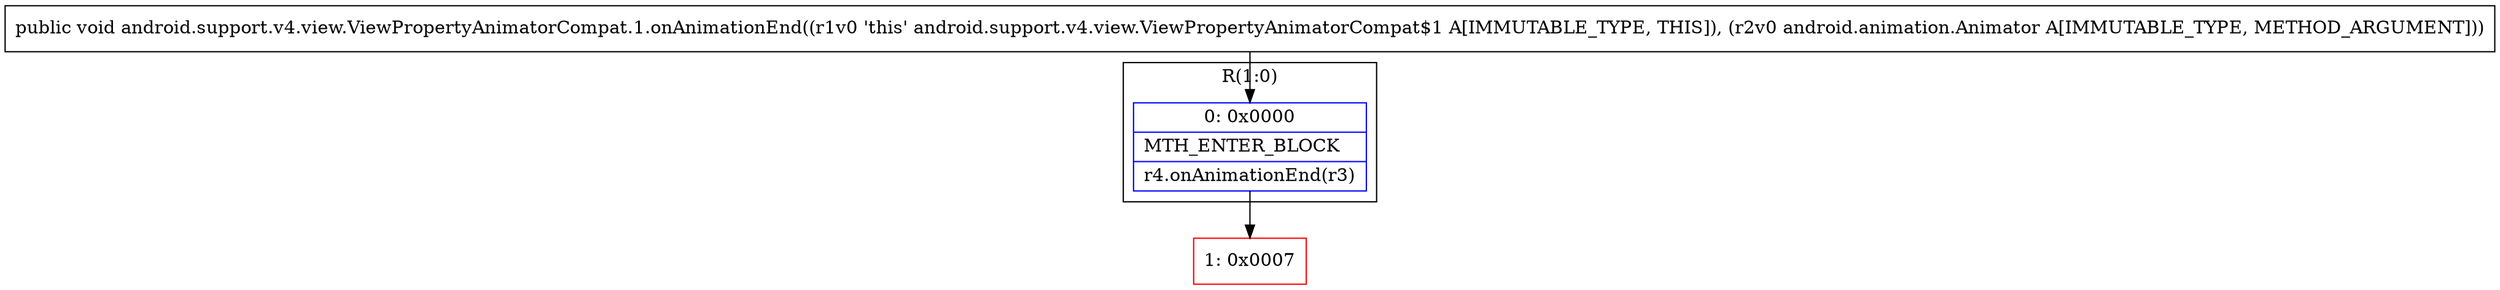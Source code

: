 digraph "CFG forandroid.support.v4.view.ViewPropertyAnimatorCompat.1.onAnimationEnd(Landroid\/animation\/Animator;)V" {
subgraph cluster_Region_1164758246 {
label = "R(1:0)";
node [shape=record,color=blue];
Node_0 [shape=record,label="{0\:\ 0x0000|MTH_ENTER_BLOCK\l|r4.onAnimationEnd(r3)\l}"];
}
Node_1 [shape=record,color=red,label="{1\:\ 0x0007}"];
MethodNode[shape=record,label="{public void android.support.v4.view.ViewPropertyAnimatorCompat.1.onAnimationEnd((r1v0 'this' android.support.v4.view.ViewPropertyAnimatorCompat$1 A[IMMUTABLE_TYPE, THIS]), (r2v0 android.animation.Animator A[IMMUTABLE_TYPE, METHOD_ARGUMENT])) }"];
MethodNode -> Node_0;
Node_0 -> Node_1;
}

